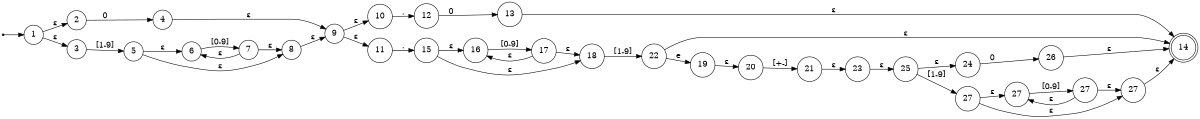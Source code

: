 digraph finite_state_machine {
    rankdir=LR
    size="8,5"

    node [shape = point ] qi
    node [shape = circle, label="1"] q1
    node [shape = circle, label="2"] q2
    node [shape = circle, label="3"] q3
    node [shape = circle, label="4"] q4
    node [shape = circle, label="5"] q5
    node [shape = circle, label="6"] q6
    node [shape = circle, label="7"] q7
    node [shape = circle, label="8"] q8
    node [shape = circle, label="9"] q9
    node [shape = circle, label="10"] q10
    node [shape = circle, label="11"] q11
    node [shape = circle, label="12"] q12
    node [shape = circle, label="13"] q13
    node [shape = doublecircle, label="14"] q14
    node [shape = circle, label="15"] q15
    node [shape = circle, label="16"] q16
    node [shape = circle, label="17"] q17
    node [shape = circle, label="18"] q18
    node [shape = circle, label="19"] q19
    node [shape = circle, label="20"] q20
    node [shape = circle, label="21"] q21
    node [shape = circle, label="22"] q22
    node [shape = circle, label="23"] q23
    node [shape = circle, label="24"] q24
    node [shape = circle, label="25"] q25
    node [shape = circle, label="26"] q26
    node [shape = circle, label="27"] q27

    qi -> q1
    q1 -> q2 [label = "ε"]
    q1 -> q3 [label = "ε"]
    q2 -> q4 [label = "0"]
    q4 -> q9 [label = "ε"]
    q3 -> q5 [label = "[1-9]"]
    q5 -> q6 [label = "ε"]
    q6 -> q7 [label = "[0-9]"]
    q7 -> q8 [label = "ε"]
    q7 -> q6 [label = "ε"]
    q5 -> q8 [label = "ε"]
    q8 -> q9 [label = "ε"]
    q9 -> q10 [label = "ε"]
    q9 -> q11 [label = "ε"]
    q10 -> q12 [label = "."]
    q12 -> q13 [label = "0"]
    q13 -> q14 [label = "ε"]
    q11 -> q15 [label = "."]
    q15 -> q16 [label = "ε"]
    q16 -> q17 [label = "[0-9]"]
    q17 -> q18 [label = "ε"]
    q17 -> q16 [label = "ε"]
    q15 -> q18 [label = "ε"]
    q22 -> q14 [label = "ε"]
    q22 -> q19 [label = "e"]
    q19 -> q20 [label = "ε"]
    q20 -> q21 [label = "[+\-]"]
    q21 -> q23 [label = "ε"]
    q23 -> q25 [label = "ε"]
    q24 -> q26 [label = "0"]
    q26 -> q14 [label = "ε"]
    q25 -> q24 [label = "ε"]
    q25 -> q27 [label = "[1-9]"]
    q27 -> q28 [label = "ε"]
    q28 -> q29 [label = "[0-9]"]
    q29 -> q30 [label = "ε"]
    q29 -> q28 [label = "ε"]
    q27 -> q30 [label = "ε"]
    q30 -> q14 [label = "ε"]
    q18 -> q22 [label = "[1-9]"]
}